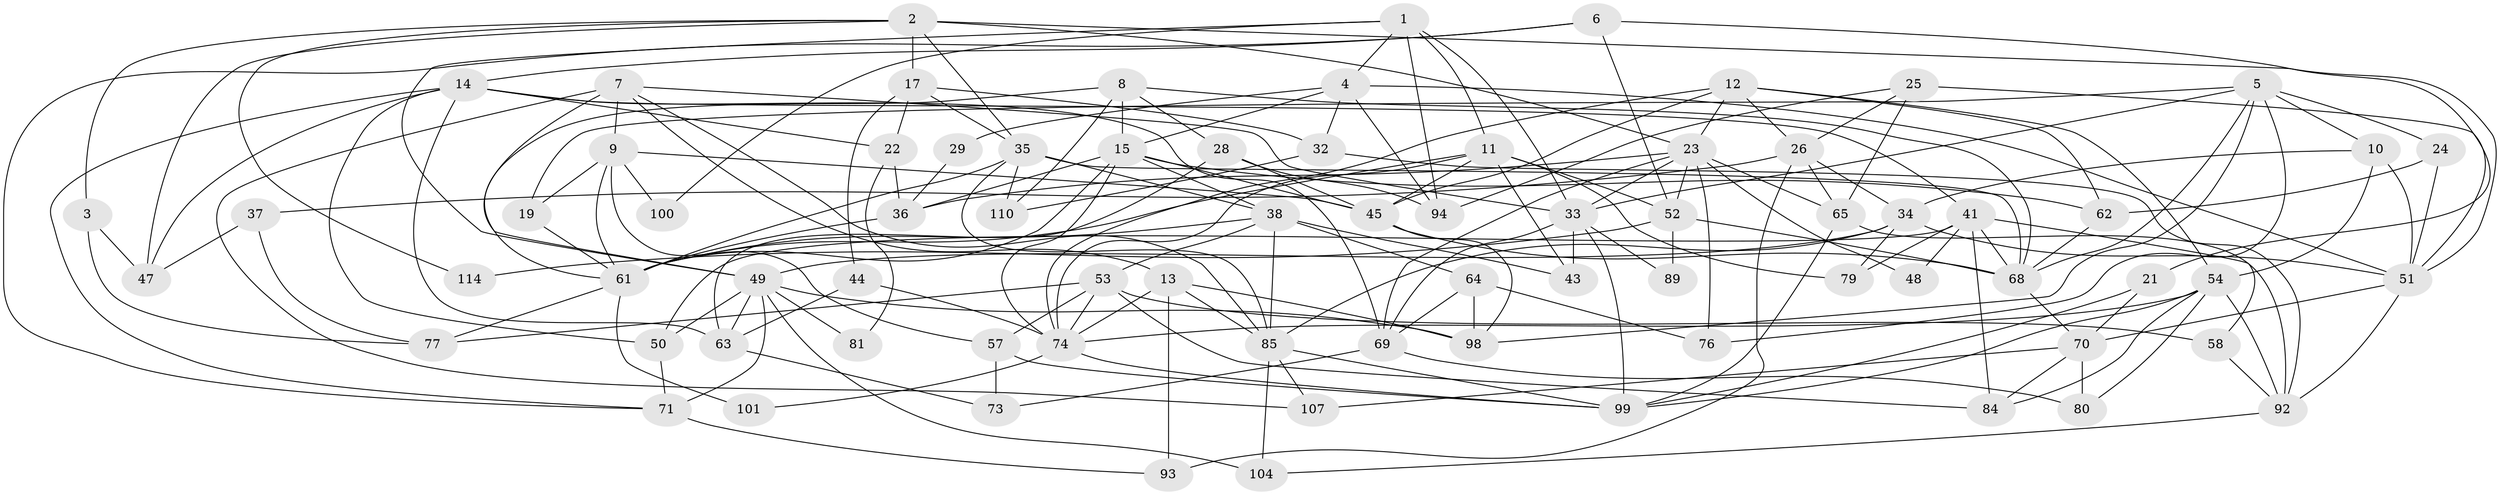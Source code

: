 // original degree distribution, {4: 0.225, 6: 0.10833333333333334, 3: 0.3333333333333333, 5: 0.21666666666666667, 2: 0.09166666666666666, 7: 0.016666666666666666, 8: 0.008333333333333333}
// Generated by graph-tools (version 1.1) at 2025/41/03/06/25 10:41:53]
// undirected, 76 vertices, 189 edges
graph export_dot {
graph [start="1"]
  node [color=gray90,style=filled];
  1 [super="+46"];
  2 [super="+40"];
  3 [super="+31"];
  4 [super="+83"];
  5 [super="+72"];
  6 [super="+18"];
  7 [super="+42"];
  8 [super="+20"];
  9;
  10 [super="+90"];
  11 [super="+27"];
  12 [super="+16"];
  13 [super="+30"];
  14 [super="+39"];
  15 [super="+120"];
  17;
  19;
  21;
  22;
  23 [super="+55"];
  24;
  25;
  26 [super="+60"];
  28;
  29;
  32;
  33 [super="+95"];
  34 [super="+103"];
  35 [super="+113"];
  36 [super="+82"];
  37;
  38 [super="+87"];
  41 [super="+97"];
  43;
  44 [super="+102"];
  45 [super="+88"];
  47 [super="+67"];
  48;
  49 [super="+66"];
  50 [super="+118"];
  51 [super="+59"];
  52 [super="+91"];
  53 [super="+108"];
  54 [super="+56"];
  57 [super="+78"];
  58;
  61 [super="+106"];
  62 [super="+75"];
  63;
  64;
  65;
  68 [super="+111"];
  69 [super="+105"];
  70 [super="+119"];
  71 [super="+112"];
  73;
  74 [super="+109"];
  76 [super="+86"];
  77;
  79;
  80;
  81;
  84;
  85 [super="+117"];
  89;
  92 [super="+116"];
  93;
  94 [super="+96"];
  98;
  99 [super="+115"];
  100;
  101;
  104;
  107;
  110;
  114;
  1 -- 94;
  1 -- 33;
  1 -- 49;
  1 -- 100;
  1 -- 4;
  1 -- 11;
  2 -- 17;
  2 -- 47;
  2 -- 114;
  2 -- 35;
  2 -- 3;
  2 -- 23;
  2 -- 51;
  3 -- 77;
  3 -- 47;
  4 -- 32;
  4 -- 51;
  4 -- 29;
  4 -- 15;
  4 -- 94;
  5 -- 98;
  5 -- 19;
  5 -- 24;
  5 -- 10;
  5 -- 76;
  5 -- 33;
  5 -- 68;
  6 -- 52;
  6 -- 21;
  6 -- 14;
  6 -- 71;
  7 -- 85;
  7 -- 49;
  7 -- 9;
  7 -- 107;
  7 -- 13;
  7 -- 33;
  8 -- 61;
  8 -- 15;
  8 -- 68;
  8 -- 28;
  8 -- 110;
  9 -- 19;
  9 -- 61;
  9 -- 100;
  9 -- 57;
  9 -- 45;
  10 -- 34;
  10 -- 51;
  10 -- 54;
  11 -- 45;
  11 -- 43 [weight=2];
  11 -- 52;
  11 -- 74;
  11 -- 61;
  11 -- 79;
  12 -- 45;
  12 -- 23;
  12 -- 54;
  12 -- 74;
  12 -- 62;
  12 -- 26;
  13 -- 98;
  13 -- 74;
  13 -- 93;
  13 -- 85;
  14 -- 50;
  14 -- 22;
  14 -- 63;
  14 -- 47;
  14 -- 69;
  14 -- 41;
  14 -- 71;
  15 -- 38;
  15 -- 62;
  15 -- 61;
  15 -- 74;
  15 -- 45;
  15 -- 36;
  17 -- 22;
  17 -- 32;
  17 -- 35;
  17 -- 44;
  19 -- 61;
  21 -- 70;
  21 -- 99;
  22 -- 81;
  22 -- 36;
  23 -- 36;
  23 -- 69;
  23 -- 48;
  23 -- 65;
  23 -- 52;
  23 -- 33;
  23 -- 76;
  24 -- 51;
  24 -- 62;
  25 -- 94;
  25 -- 26;
  25 -- 65;
  25 -- 51;
  26 -- 65;
  26 -- 93;
  26 -- 37;
  26 -- 34;
  28 -- 63;
  28 -- 94 [weight=2];
  28 -- 45;
  29 -- 36;
  32 -- 92;
  32 -- 110;
  33 -- 43;
  33 -- 89;
  33 -- 69;
  33 -- 99;
  34 -- 79;
  34 -- 49;
  34 -- 51;
  34 -- 85;
  35 -- 68;
  35 -- 38;
  35 -- 110;
  35 -- 85;
  35 -- 61;
  36 -- 61;
  37 -- 77;
  37 -- 47;
  38 -- 64;
  38 -- 43;
  38 -- 61 [weight=2];
  38 -- 85;
  38 -- 53;
  41 -- 84;
  41 -- 58;
  41 -- 79;
  41 -- 48;
  41 -- 50;
  41 -- 68;
  44 -- 74;
  44 -- 63;
  45 -- 98;
  45 -- 68;
  49 -- 81 [weight=2];
  49 -- 63;
  49 -- 71 [weight=2];
  49 -- 50;
  49 -- 98;
  49 -- 104;
  50 -- 71;
  51 -- 92;
  51 -- 70;
  52 -- 114;
  52 -- 68;
  52 -- 89;
  53 -- 57;
  53 -- 74;
  53 -- 84;
  53 -- 58;
  53 -- 77;
  54 -- 99;
  54 -- 80;
  54 -- 84;
  54 -- 74;
  54 -- 92;
  57 -- 73;
  57 -- 99;
  58 -- 92;
  61 -- 101;
  61 -- 77;
  62 -- 68;
  63 -- 73;
  64 -- 98;
  64 -- 76;
  64 -- 69;
  65 -- 92;
  65 -- 99;
  68 -- 70;
  69 -- 80;
  69 -- 73;
  70 -- 80;
  70 -- 84;
  70 -- 107;
  71 -- 93;
  74 -- 101;
  74 -- 99;
  85 -- 107;
  85 -- 104;
  85 -- 99;
  92 -- 104;
}
